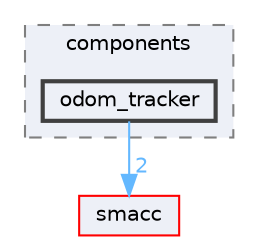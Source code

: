 digraph "smacc_client_library/move_base_z_client/move_base_z_client_plugin/include/move_base_z_client_plugin/components/odom_tracker"
{
 // LATEX_PDF_SIZE
  bgcolor="transparent";
  edge [fontname=Helvetica,fontsize=10,labelfontname=Helvetica,labelfontsize=10];
  node [fontname=Helvetica,fontsize=10,shape=box,height=0.2,width=0.4];
  compound=true
  subgraph clusterdir_0356d6e507c87c88329bad404c445d06 {
    graph [ bgcolor="#edf0f7", pencolor="grey50", label="components", fontname=Helvetica,fontsize=10 style="filled,dashed", URL="dir_0356d6e507c87c88329bad404c445d06.html",tooltip=""]
  dir_663c9a0e2bfa77ead255a1337e43004b [label="odom_tracker", fillcolor="#edf0f7", color="grey25", style="filled,bold", URL="dir_663c9a0e2bfa77ead255a1337e43004b.html",tooltip=""];
  }
  dir_6e3e4532ae0db906acb0c92fce514b9e [label="smacc", fillcolor="#edf0f7", color="red", style="filled", URL="dir_6e3e4532ae0db906acb0c92fce514b9e.html",tooltip=""];
  dir_663c9a0e2bfa77ead255a1337e43004b->dir_6e3e4532ae0db906acb0c92fce514b9e [headlabel="2", labeldistance=1.5 headhref="dir_000076_000090.html" color="steelblue1" fontcolor="steelblue1"];
}

